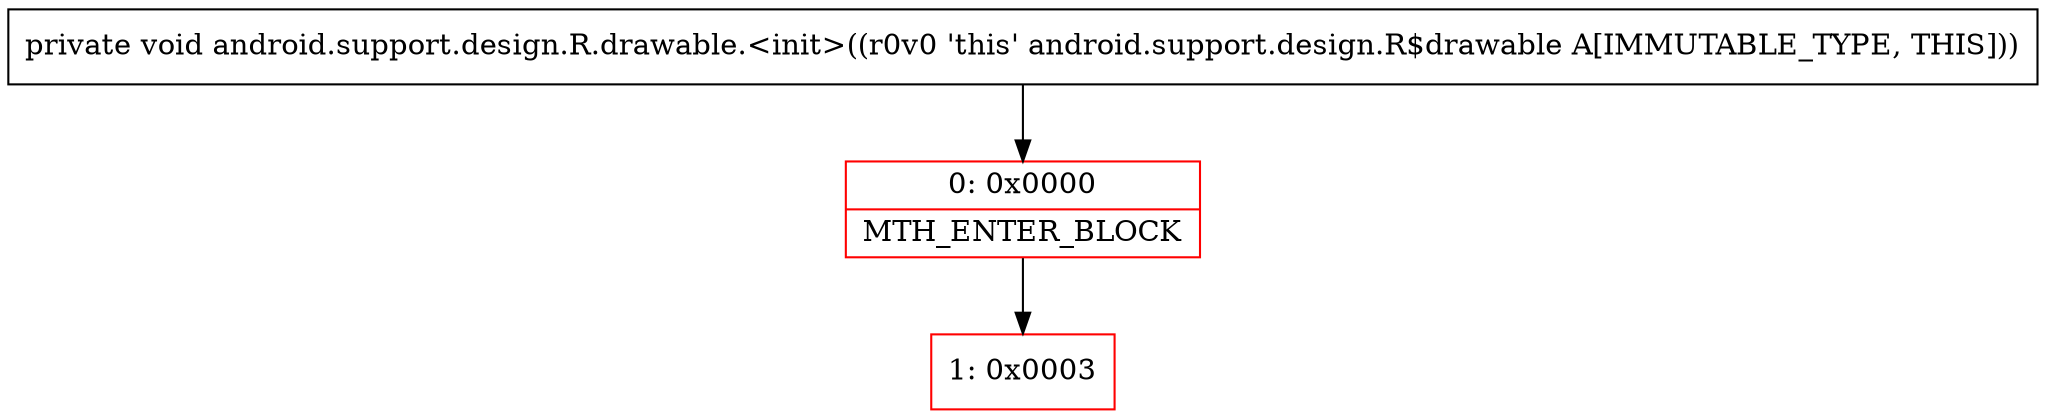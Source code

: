 digraph "CFG forandroid.support.design.R.drawable.\<init\>()V" {
subgraph cluster_Region_1069327249 {
label = "R(0)";
node [shape=record,color=blue];
}
Node_0 [shape=record,color=red,label="{0\:\ 0x0000|MTH_ENTER_BLOCK\l}"];
Node_1 [shape=record,color=red,label="{1\:\ 0x0003}"];
MethodNode[shape=record,label="{private void android.support.design.R.drawable.\<init\>((r0v0 'this' android.support.design.R$drawable A[IMMUTABLE_TYPE, THIS])) }"];
MethodNode -> Node_0;
Node_0 -> Node_1;
}

